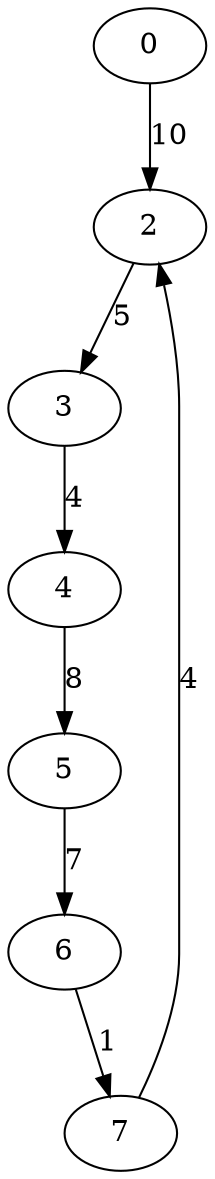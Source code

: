 digraph Graphe {0->2[label=10];2->3[label=5];3->4[label=4];4->5[label=8];5->6[label=7];6->7[label=1];7->2[label=4]}